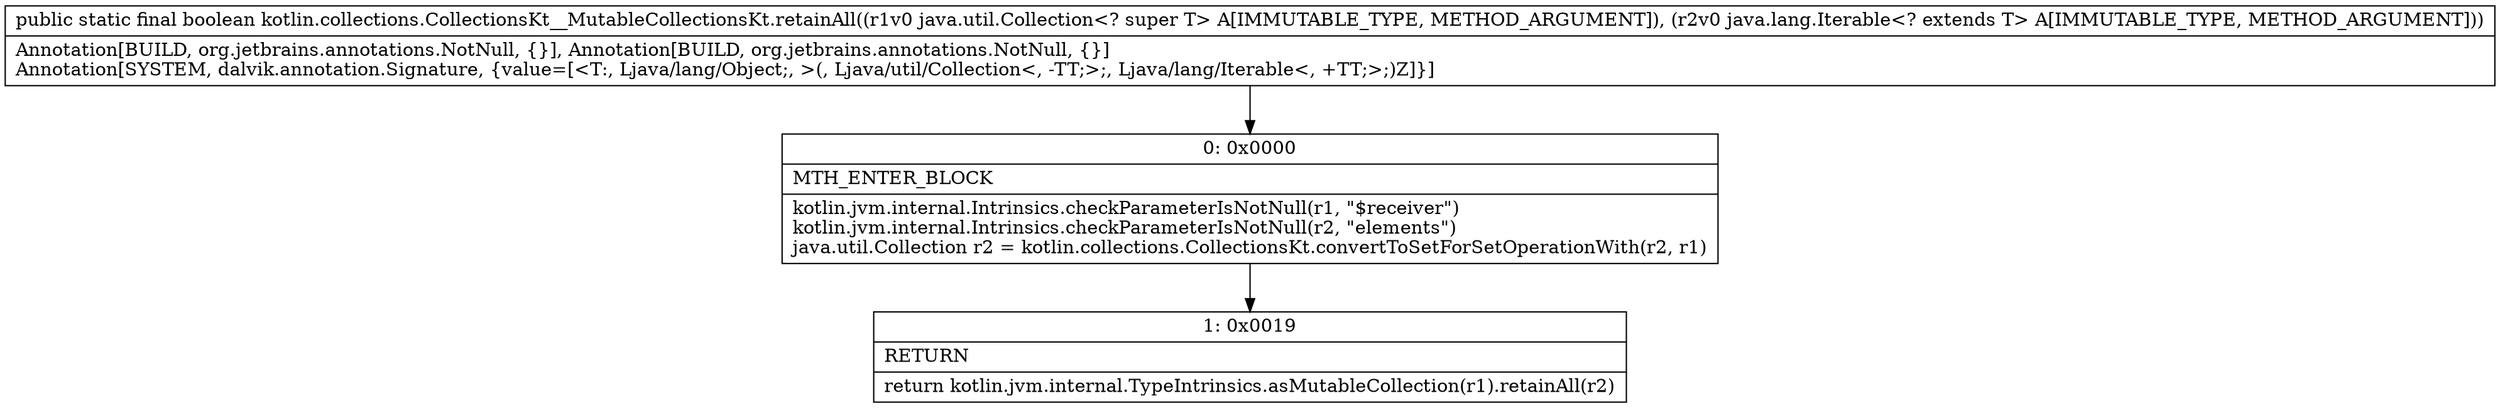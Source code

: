 digraph "CFG forkotlin.collections.CollectionsKt__MutableCollectionsKt.retainAll(Ljava\/util\/Collection;Ljava\/lang\/Iterable;)Z" {
Node_0 [shape=record,label="{0\:\ 0x0000|MTH_ENTER_BLOCK\l|kotlin.jvm.internal.Intrinsics.checkParameterIsNotNull(r1, \"$receiver\")\lkotlin.jvm.internal.Intrinsics.checkParameterIsNotNull(r2, \"elements\")\ljava.util.Collection r2 = kotlin.collections.CollectionsKt.convertToSetForSetOperationWith(r2, r1)\l}"];
Node_1 [shape=record,label="{1\:\ 0x0019|RETURN\l|return kotlin.jvm.internal.TypeIntrinsics.asMutableCollection(r1).retainAll(r2)\l}"];
MethodNode[shape=record,label="{public static final boolean kotlin.collections.CollectionsKt__MutableCollectionsKt.retainAll((r1v0 java.util.Collection\<? super T\> A[IMMUTABLE_TYPE, METHOD_ARGUMENT]), (r2v0 java.lang.Iterable\<? extends T\> A[IMMUTABLE_TYPE, METHOD_ARGUMENT]))  | Annotation[BUILD, org.jetbrains.annotations.NotNull, \{\}], Annotation[BUILD, org.jetbrains.annotations.NotNull, \{\}]\lAnnotation[SYSTEM, dalvik.annotation.Signature, \{value=[\<T:, Ljava\/lang\/Object;, \>(, Ljava\/util\/Collection\<, \-TT;\>;, Ljava\/lang\/Iterable\<, +TT;\>;)Z]\}]\l}"];
MethodNode -> Node_0;
Node_0 -> Node_1;
}

